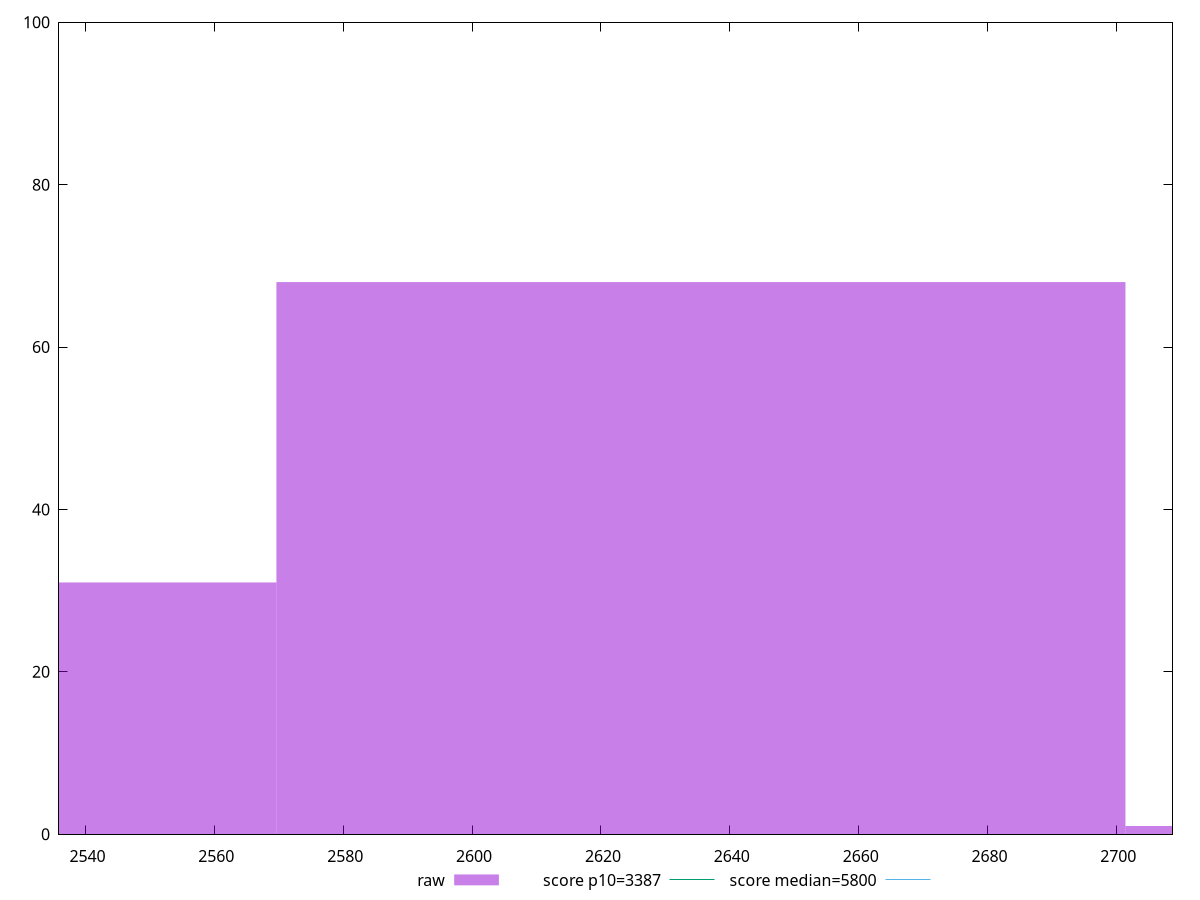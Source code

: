 reset

$raw <<EOF
2503.7498007890317 31
2635.5261060937173 68
2767.3024113984034 1
EOF

set key outside below
set boxwidth 131.77630530468588
set xrange [2535.8910934574023:2708.7153539910373]
set yrange [0:100]
set style fill transparent solid 0.5 noborder

set parametric
set terminal svg size 640, 490 enhanced background rgb 'white'
set output "report_00007_2020-12-11T15:55:29.892Z/speed-index/samples/pages+cached+noexternal/raw/histogram.svg"

plot $raw title "raw" with boxes, \
     3387,t title "score p10=3387", \
     5800,t title "score median=5800"

reset
